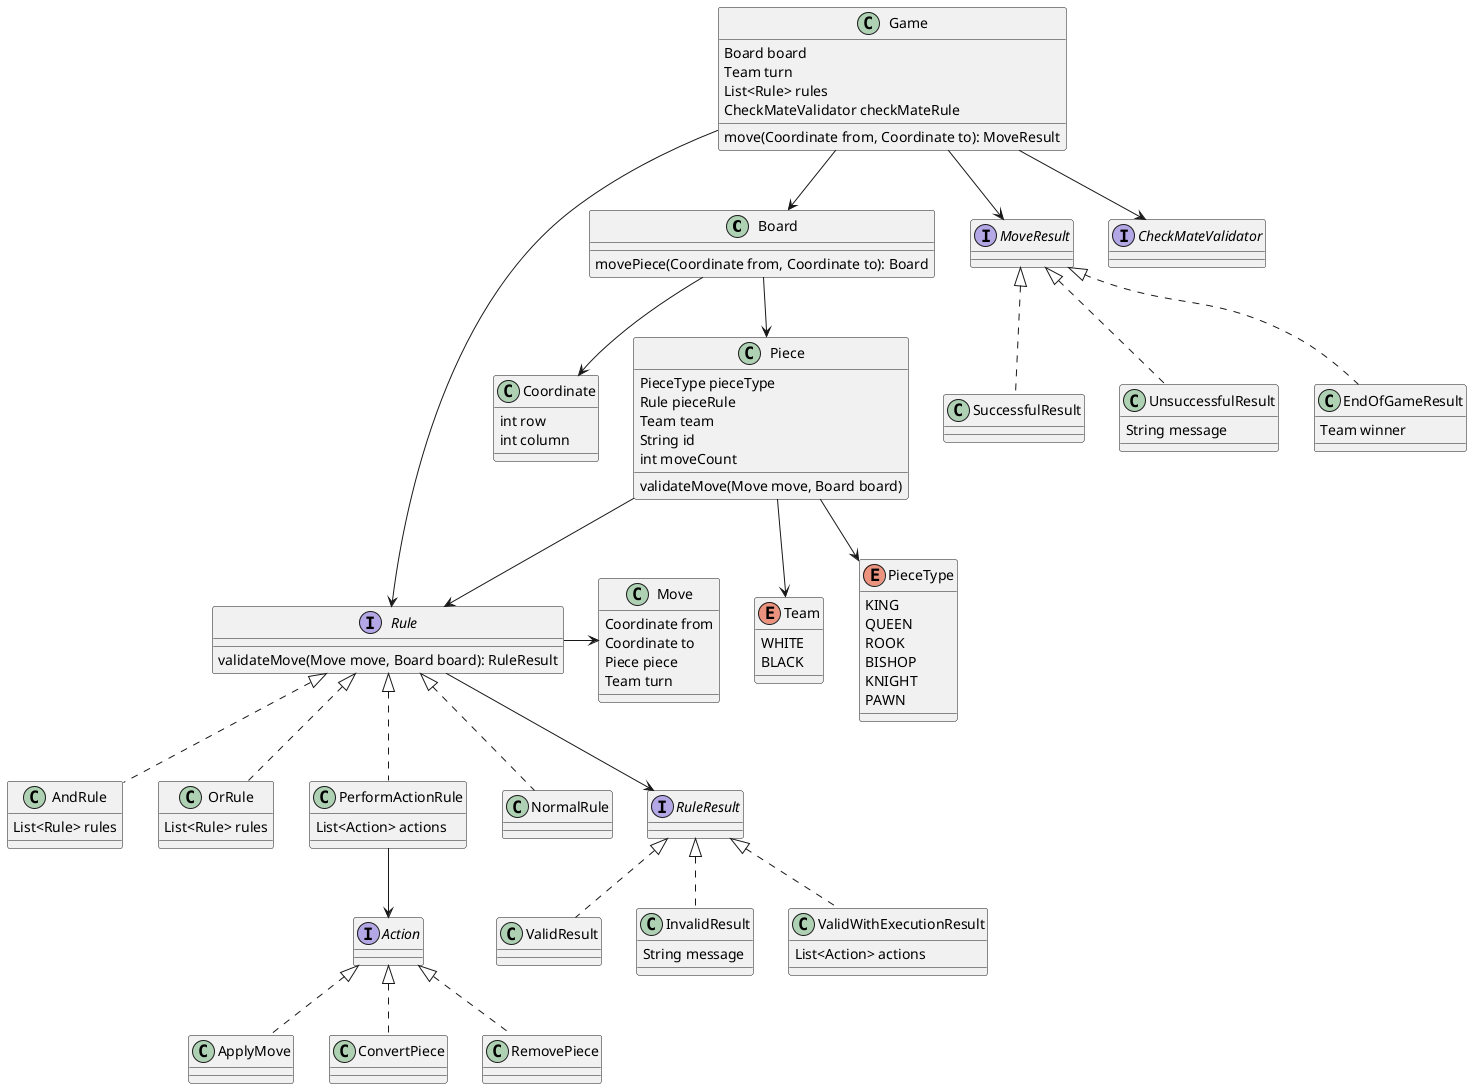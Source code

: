 @startuml

'Board Module
class Board {
    movePiece(Coordinate from, Coordinate to): Board
}

class Coordinate {
    int row
    int column
}

Board --> Coordinate
Board --> Piece
'Board Module

'Piece Module
class Piece {
    PieceType pieceType
    Rule pieceRule
    Team team
    String id
    int moveCount

    validateMove(Move move, Board board)
}

enum Team {
    WHITE
    BLACK
}

enum PieceType {
        KING
        QUEEN
        ROOK
        BISHOP
        KNIGHT
        PAWN
}
Piece --> PieceType
Piece --> Team
'Piece Module

'Rule Module
interface Rule {
    validateMove(Move move, Board board): RuleResult
}

class AndRule implements Rule {
    List<Rule> rules
}

class OrRule implements Rule {
    List<Rule> rules
}

class PerformActionRule implements Rule {
    List<Action> actions
}

class NormalRule implements Rule {}

Piece --> Rule
Rule -> Move
PerformActionRule --> Action
Rule --> RuleResult
'Rule Module

'Result Module
interface RuleResult {}

class ValidResult implements RuleResult{}
class InvalidResult implements RuleResult{
    String message
}
class ValidWithExecutionResult implements RuleResult{
    List<Action> actions
}

interface MoveResult {}

class SuccessfulResult implements MoveResult {}
class UnsuccessfulResult implements MoveResult{
    String message
}
class EndOfGameResult implements MoveResult {
    Team winner
}

interface Action {}
class ApplyMove implements Action {}
class ConvertPiece implements Action {}
class RemovePiece implements Action {}
'Result Module

'Game Module
class Game {
    Board board
    Team turn
    List<Rule> rules
    CheckMateValidator checkMateRule
    move(Coordinate from, Coordinate to): MoveResult
}

class Move {
    Coordinate from
    Coordinate to
    Piece piece
    Team turn
}

interface CheckMateValidator

Game --> Board
Game --> Rule
Game --> CheckMateValidator
Game --> MoveResult
'Game Module

@enduml

